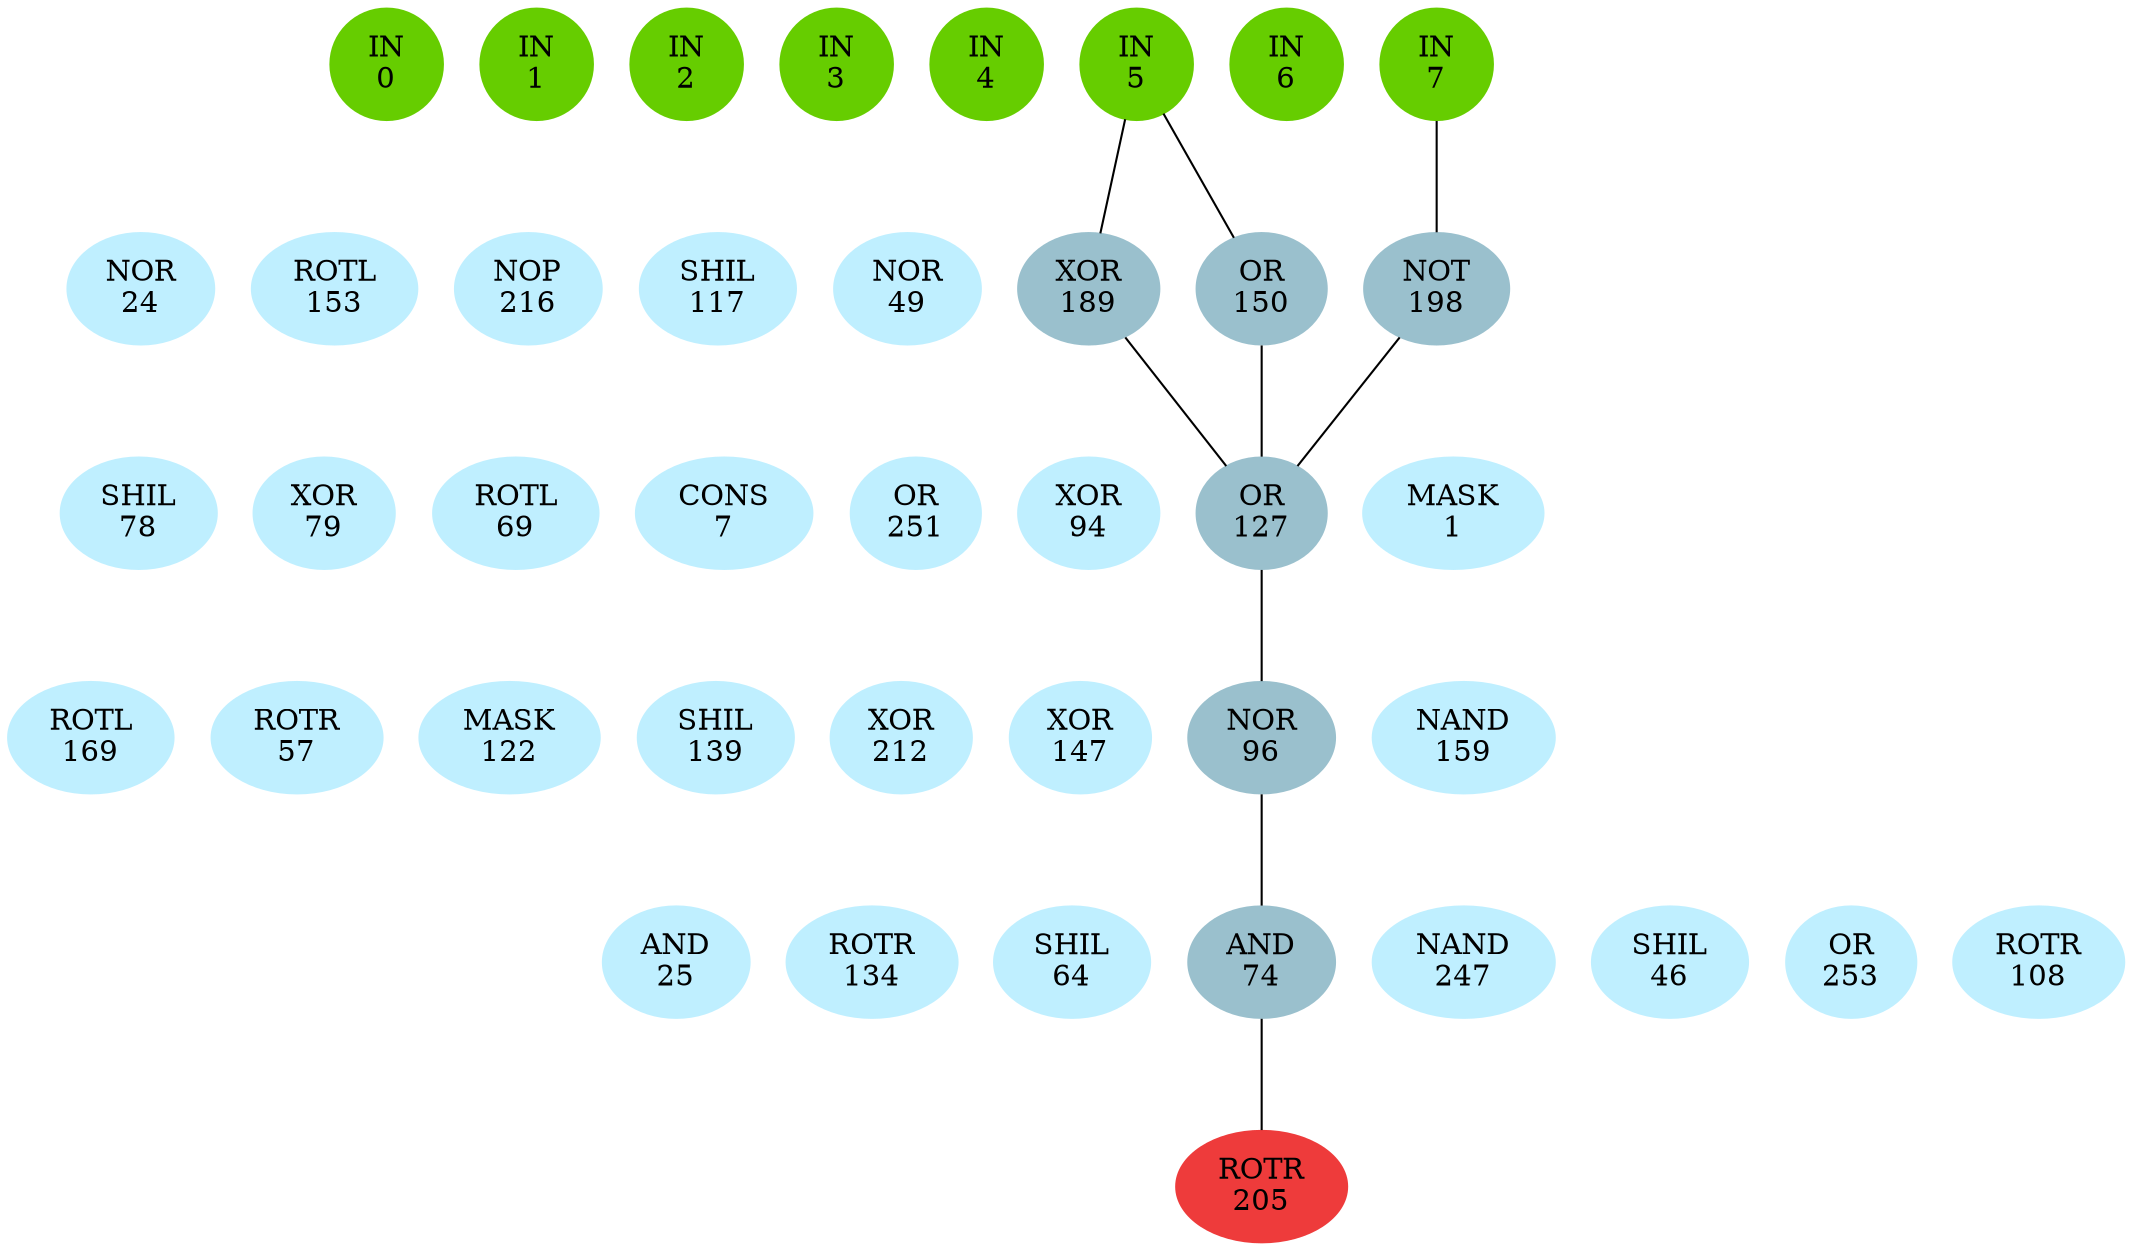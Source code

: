 graph EACircuit {
rankdir=BT;
ranksep=0.75;
ordering=out;
splines=polyline;
node [style=filled, color=lightblue2];

{ rank=same;
node [color=chartreuse3];
"-1_0"[label="IN\n0"];
node [color=chartreuse3];
"-1_1"[label="IN\n1"];
node [color=chartreuse3];
"-1_2"[label="IN\n2"];
node [color=chartreuse3];
"-1_3"[label="IN\n3"];
node [color=chartreuse3];
"-1_4"[label="IN\n4"];
node [color=chartreuse3];
"-1_5"[label="IN\n5"];
node [color=chartreuse3];
"-1_6"[label="IN\n6"];
node [color=chartreuse3];
"-1_7"[label="IN\n7"];
}
{ rank=same;
node [color=lightblue1];
"0_0"[label="NOR\n24"];
node [color=lightblue1];
"0_1"[label="ROTL\n153"];
node [color=lightblue1];
"0_2"[label="NOP\n216"];
node [color=lightblue1];
"0_3"[label="SHIL\n117"];
node [color=lightblue1];
"0_4"[label="NOR\n49"];
node [color=lightblue3];
"0_5"[label="XOR\n189"];
node [color=lightblue3];
"0_6"[label="OR\n150"];
node [color=lightblue3];
"0_7"[label="NOT\n198"];
}
{ rank=same;
node [color=lightblue1];
"1_0"[label="SHIL\n78"];
node [color=lightblue1];
"1_1"[label="XOR\n79"];
node [color=lightblue1];
"1_2"[label="ROTL\n69"];
node [color=lightblue1];
"1_3"[label="CONS\n7"];
node [color=lightblue1];
"1_4"[label="OR\n251"];
node [color=lightblue1];
"1_5"[label="XOR\n94"];
node [color=lightblue3];
"1_6"[label="OR\n127"];
node [color=lightblue1];
"1_7"[label="MASK\n1"];
}
{ rank=same;
node [color=lightblue1];
"2_0"[label="ROTL\n169"];
node [color=lightblue1];
"2_1"[label="ROTR\n57"];
node [color=lightblue1];
"2_2"[label="MASK\n122"];
node [color=lightblue1];
"2_3"[label="SHIL\n139"];
node [color=lightblue1];
"2_4"[label="XOR\n212"];
node [color=lightblue1];
"2_5"[label="XOR\n147"];
node [color=lightblue3];
"2_6"[label="NOR\n96"];
node [color=lightblue1];
"2_7"[label="NAND\n159"];
}
{ rank=same;
node [color=lightblue1];
"3_0"[label="AND\n25"];
node [color=lightblue1];
"3_1"[label="ROTR\n134"];
node [color=lightblue1];
"3_2"[label="SHIL\n64"];
node [color=lightblue3];
"3_3"[label="AND\n74"];
node [color=lightblue1];
"3_4"[label="NAND\n247"];
node [color=lightblue1];
"3_5"[label="SHIL\n46"];
node [color=lightblue1];
"3_6"[label="OR\n253"];
node [color=lightblue1];
"3_7"[label="ROTR\n108"];
}
{ rank=same;
node [color=brown2];
"4_0"[label="ROTR\n205"];
}
edge[style=invis];
"-1_0" -- "-1_1" -- "-1_2" -- "-1_3" -- "-1_4" -- "-1_5" -- "-1_6" -- "-1_7";
"0_0" -- "0_1" -- "0_2" -- "0_3" -- "0_4" -- "0_5" -- "0_6" -- "0_7";
"1_0" -- "1_1" -- "1_2" -- "1_3" -- "1_4" -- "1_5" -- "1_6" -- "1_7";
"2_0" -- "2_1" -- "2_2" -- "2_3" -- "2_4" -- "2_5" -- "2_6" -- "2_7";
"3_0" -- "3_1" -- "3_2" -- "3_3" -- "3_4" -- "3_5" -- "3_6" -- "3_7";
"4_0" -- "4_0";
edge[style=solid];
"0_5" -- "-1_5";
"0_6" -- "-1_5";
"0_7" -- "-1_7";
"1_6" -- "0_5";
"1_6" -- "0_6";
"1_6" -- "0_7";
"2_6" -- "1_6";
"3_3" -- "2_6";
"4_0" -- "3_3";
}